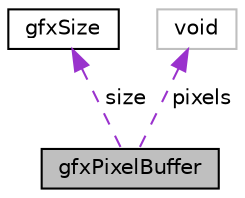 digraph "gfxPixelBuffer"
{
 // INTERACTIVE_SVG=YES
  edge [fontname="Helvetica",fontsize="10",labelfontname="Helvetica",labelfontsize="10"];
  node [fontname="Helvetica",fontsize="10",shape=record];
  Node1 [label="gfxPixelBuffer",height=0.2,width=0.4,color="black", fillcolor="grey75", style="filled", fontcolor="black"];
  Node2 -> Node1 [dir="back",color="darkorchid3",fontsize="10",style="dashed",label=" size" ,fontname="Helvetica"];
  Node2 [label="gfxSize",height=0.2,width=0.4,color="black", fillcolor="white", style="filled",URL="$structgfxSize.html",tooltip="This struct represents a size. "];
  Node3 -> Node1 [dir="back",color="darkorchid3",fontsize="10",style="dashed",label=" pixels" ,fontname="Helvetica"];
  Node3 [label="void",height=0.2,width=0.4,color="grey75", fillcolor="white", style="filled"];
}
